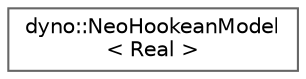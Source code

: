 digraph "Graphical Class Hierarchy"
{
 // LATEX_PDF_SIZE
  bgcolor="transparent";
  edge [fontname=Helvetica,fontsize=10,labelfontname=Helvetica,labelfontsize=10];
  node [fontname=Helvetica,fontsize=10,shape=box,height=0.2,width=0.4];
  rankdir="LR";
  Node0 [id="Node000000",label="dyno::NeoHookeanModel\l\< Real \>",height=0.2,width=0.4,color="grey40", fillcolor="white", style="filled",URL="$classdyno_1_1_neo_hookean_model.html",tooltip=" "];
}
